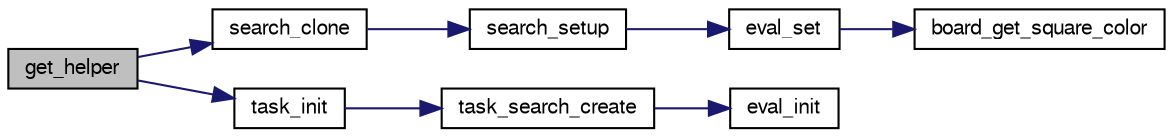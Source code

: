 digraph "get_helper"
{
 // LATEX_PDF_SIZE
  bgcolor="transparent";
  edge [fontname="FreeSans",fontsize="10",labelfontname="FreeSans",labelfontsize="10"];
  node [fontname="FreeSans",fontsize="10",shape=record];
  rankdir="LR";
  Node1 [label="get_helper",height=0.2,width=0.4,color="black", fillcolor="grey75", style="filled", fontcolor="black",tooltip="Seek for & use an helper node."];
  Node1 -> Node2 [color="midnightblue",fontsize="10",style="solid",fontname="FreeSans"];
  Node2 [label="search_clone",height=0.2,width=0.4,color="black",URL="$search_8c.html#a7af3e3571b317c44cd1f669ec2eb4be8",tooltip="Clone a search for parallel search."];
  Node2 -> Node3 [color="midnightblue",fontsize="10",style="solid",fontname="FreeSans"];
  Node3 [label="search_setup",height=0.2,width=0.4,color="black",URL="$search_8c.html#ad93ea95428d09b19c1491ee9378ad2b3",tooltip="Set up various structure once the board has been set."];
  Node3 -> Node4 [color="midnightblue",fontsize="10",style="solid",fontname="FreeSans"];
  Node4 [label="eval_set",height=0.2,width=0.4,color="black",URL="$eval_8c.html#ac0a65ec1475760424179051a43328b42",tooltip="Set up evaluation features from a board."];
  Node4 -> Node5 [color="midnightblue",fontsize="10",style="solid",fontname="FreeSans"];
  Node5 [label="board_get_square_color",height=0.2,width=0.4,color="black",URL="$board_8c.html#a6c2fad499875a4e9d775d9f23ede8aac",tooltip="Get square color."];
  Node1 -> Node6 [color="midnightblue",fontsize="10",style="solid",fontname="FreeSans"];
  Node6 [label="task_init",height=0.2,width=0.4,color="black",URL="$ybwc_8c.html#a638ff15b10d60e8dde5b78cf7d32f4cb",tooltip="Initialize a task."];
  Node6 -> Node7 [color="midnightblue",fontsize="10",style="solid",fontname="FreeSans"];
  Node7 [label="task_search_create",height=0.2,width=0.4,color="black",URL="$ybwc_8c.html#a45b9a17df0c2e4680a301bf4a854b3f6",tooltip="Create a search structure for a task."];
  Node7 -> Node8 [color="midnightblue",fontsize="10",style="solid",fontname="FreeSans"];
  Node8 [label="eval_init",height=0.2,width=0.4,color="black",URL="$eval_8c.html#a8eef3217a4129901069390c85e6ff12a",tooltip="Initialize a new evaluation function."];
}
